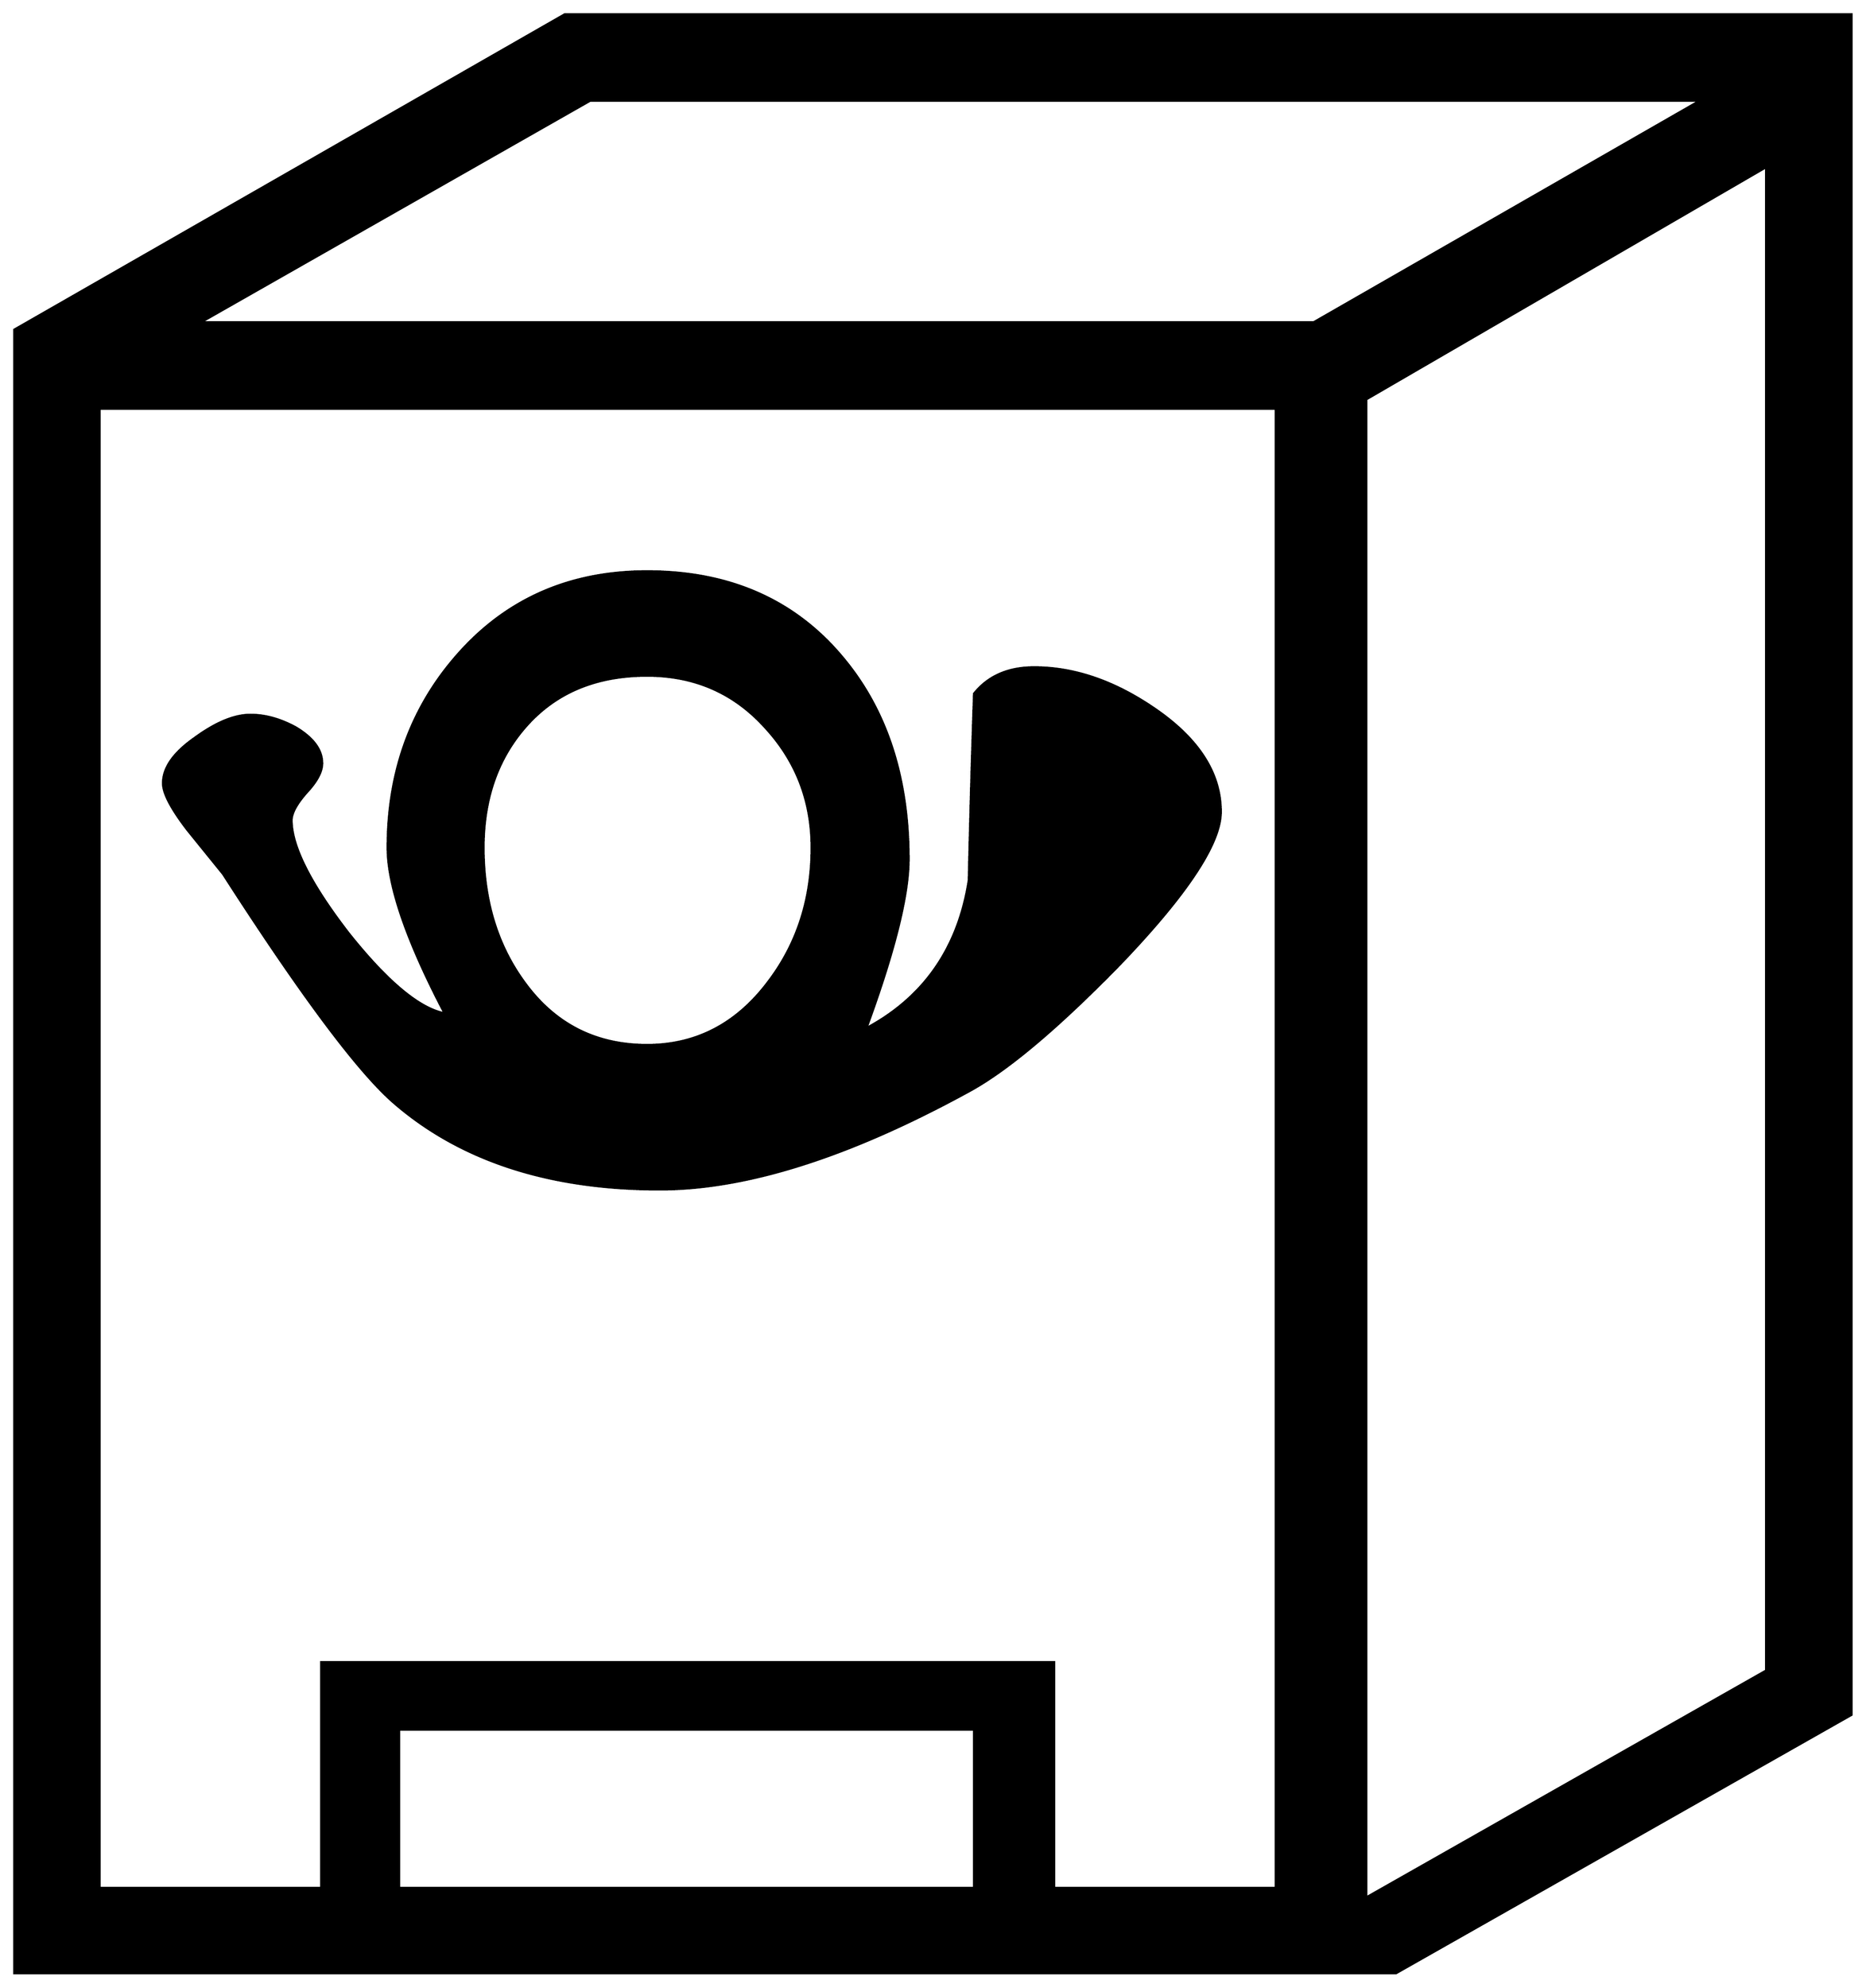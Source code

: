 


\begin{tikzpicture}[y=0.80pt, x=0.80pt, yscale=-1.0, xscale=1.0, inner sep=0pt, outer sep=0pt]
\begin{scope}[shift={(100.0,1698.0)},nonzero rule]
  \path[draw=.,fill=.,line width=1.600pt] (1824.0,109.0) --
    (1392.0,354.0) -- (82.0,354.0) -- (82.0,-1204.0) --
    (604.0,-1503.0) -- (1824.0,-1503.0) -- (1824.0,109.0) --
    cycle(1680.0,-1421.0) -- (628.0,-1421.0) -- (259.0,-1211.0)
    -- (1314.0,-1211.0) -- (1680.0,-1421.0) --
    cycle(1743.0,67.0) -- (1743.0,-1358.0) -- (1364.0,-1138.0)
    -- (1364.0,282.0) -- (1743.0,67.0) -- cycle(1278.0,273.0) --
    (1278.0,-1129.0) -- (163.0,-1129.0) -- (163.0,273.0) --
    (373.0,273.0) -- (373.0,59.0) -- (1068.0,59.0) --
    (1068.0,273.0) -- (1278.0,273.0) -- cycle(992.0,273.0) --
    (992.0,123.0) -- (447.0,123.0) -- (447.0,273.0) --
    (992.0,273.0) -- cycle(1226.0,-747.0) .. controls
    (1226.0,-717.0) and (1194.0,-668.667) .. (1130.0,-602.0) ..
    controls (1072.0,-542.667) and (1025.0,-503.0) ..
    (989.0,-483.0) .. controls (875.0,-420.333) and (776.667,-389.0)
    .. (694.0,-389.0) .. controls (588.667,-389.0) and
    (504.333,-416.667) .. (441.0,-472.0) .. controls (407.0,-502.0)
    and (353.333,-574.0) .. (280.0,-688.0) .. controls
    (268.667,-702.0) and (257.333,-716.0) .. (246.0,-730.0) ..
    controls (230.667,-750.0) and (223.0,-764.667) .. (223.0,-774.0)
    .. controls (223.0,-788.667) and (233.0,-803.0) ..
    (253.0,-817.0) .. controls (273.0,-831.667) and (290.667,-839.0)
    .. (306.0,-839.0) .. controls (320.0,-839.0) and
    (334.333,-835.0) .. (349.0,-827.0) .. controls (365.667,-817.0)
    and (374.0,-805.667) .. (374.0,-793.0) .. controls
    (374.0,-785.0) and (369.0,-775.667) .. (359.0,-765.0) ..
    controls (349.667,-754.333) and (345.0,-745.667) .. (345.0,-739.0)
    .. controls (345.0,-714.333) and (363.0,-678.667) ..
    (399.0,-632.0) .. controls (435.667,-586.0) and (466.0,-560.667)
    .. (490.0,-556.0) .. controls (454.0,-624.667) and
    (436.0,-677.0) .. (436.0,-713.0) .. controls (436.0,-786.333)
    and (459.0,-848.333) .. (505.0,-899.0) .. controls
    (551.0,-949.667) and (610.0,-975.0) .. (682.0,-975.0) ..
    controls (759.333,-975.0) and (820.667,-948.333) .. (866.0,-895.0)
    .. controls (908.667,-845.0) and (930.0,-780.667) ..
    (930.0,-702.0) .. controls (930.0,-668.0) and (916.667,-614.667)
    .. (890.0,-542.0) .. controls (944.667,-571.333) and
    (977.0,-618.0) .. (987.0,-682.0) .. controls (988.333,-741.333)
    and (990.0,-800.333) .. (992.0,-859.0) .. controls
    (1005.333,-875.667) and (1024.333,-884.0) .. (1049.0,-884.0) ..
    controls (1087.0,-884.0) and (1125.0,-871.0) ..
    (1163.0,-845.0) .. controls (1205.0,-816.333) and
    (1226.0,-783.667) .. (1226.0,-747.0) -- cycle(838.0,-713.0) ..
    controls (838.0,-757.667) and (823.0,-796.0) .. (793.0,-828.0)
    .. controls (763.667,-860.0) and (726.667,-876.0) ..
    (682.0,-876.0) .. controls (634.667,-876.0) and (597.0,-860.667)
    .. (569.0,-830.0) .. controls (541.0,-799.333) and
    (527.0,-760.333) .. (527.0,-713.0) .. controls (527.0,-663.0)
    and (540.0,-620.333) .. (566.0,-585.0) .. controls
    (594.667,-545.667) and (633.333,-526.0) .. (682.0,-526.0) ..
    controls (728.667,-526.0) and (767.0,-546.0) .. (797.0,-586.0)
    .. controls (824.333,-622.0) and (838.0,-664.333) ..
    (838.0,-713.0) -- cycle;
\end{scope}

\end{tikzpicture}

